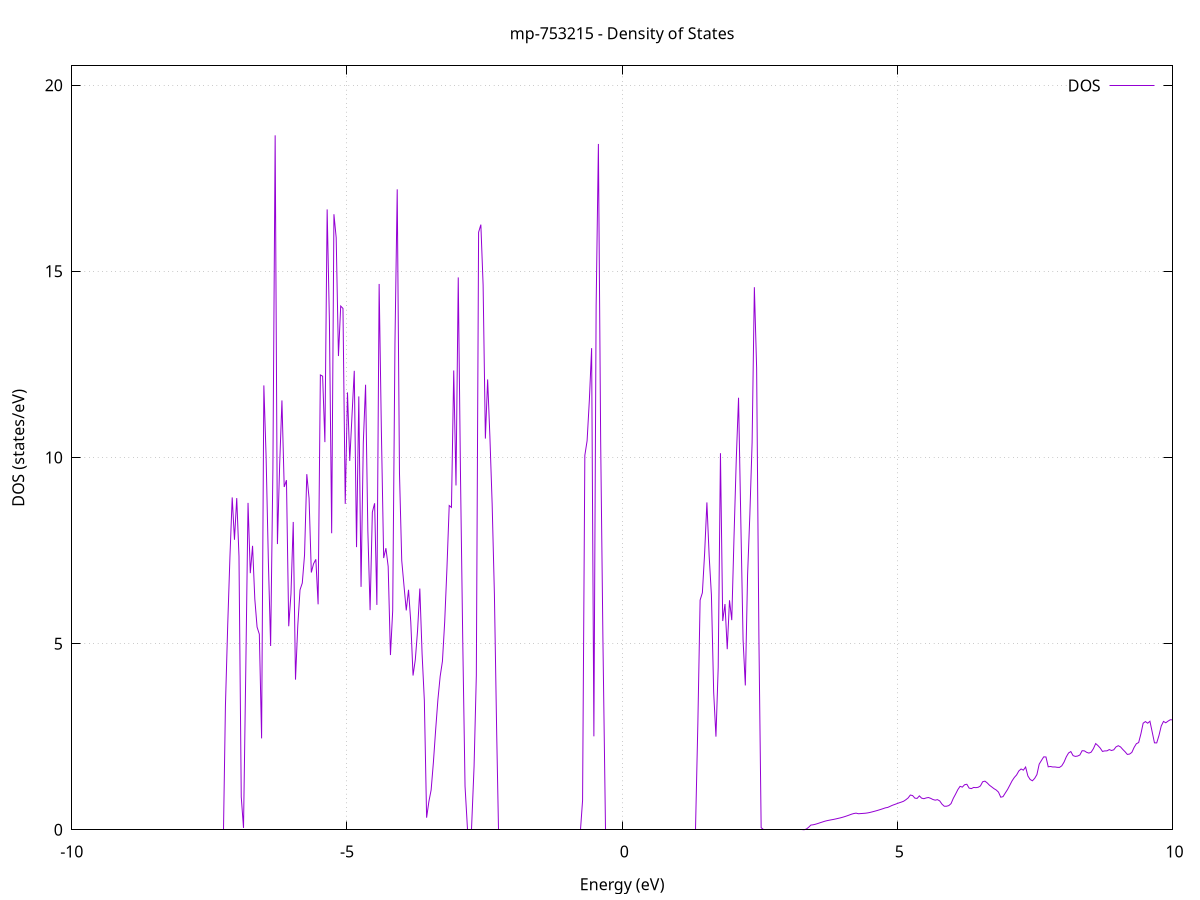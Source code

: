 set title 'mp-753215 - Density of States'
set xlabel 'Energy (eV)'
set ylabel 'DOS (states/eV)'
set grid
set xrange [-10:10]
set yrange [0:20.519]
set xzeroaxis lt -1
set terminal png size 800,600
set output 'mp-753215_dos_gnuplot.png'
plot '-' using 1:2 with lines title 'DOS'
-53.168200 0.000000
-53.127100 0.000000
-53.086000 0.000000
-53.044900 0.000000
-53.003900 0.000000
-52.962800 0.000000
-52.921700 0.000000
-52.880700 0.000000
-52.839600 0.000000
-52.798500 0.000000
-52.757400 0.000000
-52.716400 0.000000
-52.675300 0.000000
-52.634200 0.000000
-52.593100 0.000000
-52.552100 0.000000
-52.511000 0.000000
-52.469900 0.000000
-52.428900 0.000000
-52.387800 0.000000
-52.346700 0.000000
-52.305600 0.000000
-52.264600 0.000000
-52.223500 0.000000
-52.182400 0.000000
-52.141400 0.000000
-52.100300 0.000000
-52.059200 0.000000
-52.018100 0.000000
-51.977100 0.000000
-51.936000 0.000000
-51.894900 0.000000
-51.853800 0.000000
-51.812800 0.000000
-51.771700 0.000000
-51.730600 0.000000
-51.689600 0.000000
-51.648500 0.000000
-51.607400 0.000000
-51.566300 0.000000
-51.525300 0.000000
-51.484200 0.000000
-51.443100 0.000000
-51.402100 0.000000
-51.361000 0.000000
-51.319900 0.000000
-51.278800 0.000000
-51.237800 0.000000
-51.196700 0.000000
-51.155600 0.000000
-51.114500 0.000000
-51.073500 0.000000
-51.032400 0.000000
-50.991300 0.000000
-50.950300 0.000000
-50.909200 0.000000
-50.868100 0.000000
-50.827000 0.000000
-50.786000 0.000000
-50.744900 0.000000
-50.703800 0.000000
-50.662800 0.000000
-50.621700 0.000000
-50.580600 0.000000
-50.539500 0.000000
-50.498500 0.000000
-50.457400 0.000000
-50.416300 0.000000
-50.375200 0.000000
-50.334200 0.000000
-50.293100 0.000000
-50.252000 0.000000
-50.211000 0.000000
-50.169900 0.000000
-50.128800 0.000000
-50.087700 0.000000
-50.046700 0.000000
-50.005600 0.000000
-49.964500 0.000000
-49.923500 0.000000
-49.882400 0.000000
-49.841300 0.000000
-49.800200 0.000000
-49.759200 0.000000
-49.718100 0.000000
-49.677000 0.000000
-49.635900 0.000000
-49.594900 0.000000
-49.553800 0.000000
-49.512700 0.000000
-49.471700 0.000000
-49.430600 0.000000
-49.389500 0.000000
-49.348400 0.000000
-49.307400 0.000000
-49.266300 0.000000
-49.225200 0.000000
-49.184200 0.000000
-49.143100 0.000000
-49.102000 0.000000
-49.060900 0.000000
-49.019900 0.000000
-48.978800 0.000000
-48.937700 0.000000
-48.896600 0.000000
-48.855600 0.000000
-48.814500 0.000000
-48.773400 0.000000
-48.732400 0.000000
-48.691300 0.000000
-48.650200 0.000000
-48.609100 0.000000
-48.568100 0.000000
-48.527000 0.000000
-48.485900 0.000000
-48.444900 0.000000
-48.403800 0.000000
-48.362700 0.000000
-48.321600 0.000000
-48.280600 0.000000
-48.239500 0.000000
-48.198400 0.000000
-48.157400 0.000000
-48.116300 0.000000
-48.075200 0.000000
-48.034100 0.000000
-47.993100 0.000000
-47.952000 0.000000
-47.910900 0.000000
-47.869800 0.000000
-47.828800 0.000000
-47.787700 0.000000
-47.746600 0.000000
-47.705600 0.000000
-47.664500 0.000000
-47.623400 0.000000
-47.582300 0.000000
-47.541300 0.000000
-47.500200 0.000000
-47.459100 0.000000
-47.418100 0.000000
-47.377000 0.000000
-47.335900 0.000000
-47.294800 0.000000
-47.253800 0.000000
-47.212700 0.000000
-47.171600 0.000000
-47.130500 0.000000
-47.089500 0.000000
-47.048400 0.000000
-47.007300 0.000000
-46.966300 0.000000
-46.925200 0.000000
-46.884100 0.000000
-46.843000 0.000000
-46.802000 0.000000
-46.760900 0.000000
-46.719800 0.000000
-46.678800 0.000000
-46.637700 0.000000
-46.596600 0.000000
-46.555500 0.000000
-46.514500 0.000000
-46.473400 0.000000
-46.432300 0.000000
-46.391200 0.000000
-46.350200 0.000000
-46.309100 0.000000
-46.268000 0.000000
-46.227000 0.000000
-46.185900 0.000000
-46.144800 0.000000
-46.103700 0.000000
-46.062700 0.000000
-46.021600 0.000000
-45.980500 0.000000
-45.939500 0.000000
-45.898400 0.000000
-45.857300 0.000000
-45.816200 0.000000
-45.775200 0.000000
-45.734100 0.000000
-45.693000 0.000000
-45.651900 0.000000
-45.610900 0.000000
-45.569800 0.000000
-45.528700 0.000000
-45.487700 0.000000
-45.446600 0.000000
-45.405500 0.000000
-45.364400 0.000000
-45.323400 0.000000
-45.282300 0.000000
-45.241200 0.000000
-45.200200 0.000000
-45.159100 0.000000
-45.118000 0.000000
-45.076900 0.000000
-45.035900 0.000000
-44.994800 0.000000
-44.953700 0.000000
-44.912600 0.000000
-44.871600 0.000000
-44.830500 0.000000
-44.789400 0.000000
-44.748400 0.000000
-44.707300 0.000000
-44.666200 0.000000
-44.625100 0.000000
-44.584100 0.000000
-44.543000 0.000000
-44.501900 0.000000
-44.460900 0.000000
-44.419800 0.000000
-44.378700 0.000000
-44.337600 0.000000
-44.296600 0.000000
-44.255500 0.000000
-44.214400 0.000000
-44.173300 0.000000
-44.132300 0.000000
-44.091200 0.000000
-44.050100 0.000000
-44.009100 0.000000
-43.968000 0.000000
-43.926900 0.000000
-43.885800 0.000000
-43.844800 0.000000
-43.803700 0.000000
-43.762600 0.000000
-43.721600 0.000000
-43.680500 0.000000
-43.639400 0.000000
-43.598300 0.000000
-43.557300 0.000000
-43.516200 0.000000
-43.475100 0.000000
-43.434100 0.000000
-43.393000 0.000000
-43.351900 0.000000
-43.310800 0.000000
-43.269800 0.000000
-43.228700 0.000000
-43.187600 0.000000
-43.146500 0.000000
-43.105500 0.000000
-43.064400 0.000000
-43.023300 0.000000
-42.982300 0.000000
-42.941200 0.000000
-42.900100 0.000000
-42.859000 0.000000
-42.818000 0.000000
-42.776900 0.000000
-42.735800 0.000000
-42.694800 0.000000
-42.653700 0.000000
-42.612600 0.000000
-42.571500 0.000000
-42.530500 0.000000
-42.489400 0.000000
-42.448300 0.000000
-42.407200 0.000000
-42.366200 0.000000
-42.325100 0.000000
-42.284000 0.000000
-42.243000 0.000000
-42.201900 0.000000
-42.160800 0.000000
-42.119700 0.000000
-42.078700 0.000000
-42.037600 0.000000
-41.996500 0.000000
-41.955500 0.000000
-41.914400 0.000000
-41.873300 0.000000
-41.832200 0.000000
-41.791200 0.000000
-41.750100 0.000000
-41.709000 0.000000
-41.667900 0.000000
-41.626900 0.000000
-41.585800 0.000000
-41.544700 0.000000
-41.503700 0.000000
-41.462600 0.000000
-41.421500 0.000000
-41.380400 0.000000
-41.339400 0.000000
-41.298300 0.000000
-41.257200 0.000000
-41.216200 0.000000
-41.175100 0.000000
-41.134000 0.000000
-41.092900 0.000000
-41.051900 0.000000
-41.010800 0.000000
-40.969700 0.000000
-40.928600 0.000000
-40.887600 0.000000
-40.846500 0.000000
-40.805400 0.000000
-40.764400 0.000000
-40.723300 0.000000
-40.682200 0.000000
-40.641100 0.000000
-40.600100 0.000000
-40.559000 0.000000
-40.517900 0.000000
-40.476900 0.000000
-40.435800 0.000000
-40.394700 0.000000
-40.353600 0.000000
-40.312600 0.000000
-40.271500 0.000000
-40.230400 0.000000
-40.189300 0.000000
-40.148300 0.000000
-40.107200 0.000000
-40.066100 0.000000
-40.025100 0.000000
-39.984000 0.000000
-39.942900 0.000000
-39.901800 0.000000
-39.860800 0.000000
-39.819700 0.000000
-39.778600 0.000000
-39.737600 0.000000
-39.696500 0.000000
-39.655400 0.000000
-39.614300 0.000000
-39.573300 0.000000
-39.532200 0.000000
-39.491100 0.000000
-39.450000 0.000000
-39.409000 0.000000
-39.367900 0.000000
-39.326800 0.000000
-39.285800 0.000000
-39.244700 0.000000
-39.203600 0.000000
-39.162500 0.000000
-39.121500 0.000000
-39.080400 0.000000
-39.039300 0.000000
-38.998300 0.000000
-38.957200 0.000000
-38.916100 0.000000
-38.875000 0.000000
-38.834000 0.000000
-38.792900 0.000000
-38.751800 0.000000
-38.710800 0.000000
-38.669700 0.000000
-38.628600 0.000000
-38.587500 0.000000
-38.546500 0.000000
-38.505400 0.000000
-38.464300 0.000000
-38.423200 0.000000
-38.382200 0.000000
-38.341100 0.000000
-38.300000 0.000000
-38.259000 0.000000
-38.217900 0.000000
-38.176800 0.000000
-38.135700 0.000000
-38.094700 0.000000
-38.053600 0.000000
-38.012500 0.000000
-37.971500 0.000000
-37.930400 0.000000
-37.889300 0.000000
-37.848200 0.000000
-37.807200 0.000000
-37.766100 0.000000
-37.725000 0.000000
-37.683900 0.000000
-37.642900 0.000000
-37.601800 0.000000
-37.560700 0.000000
-37.519700 0.000000
-37.478600 0.000000
-37.437500 0.000000
-37.396400 0.000000
-37.355400 0.000000
-37.314300 0.000000
-37.273200 0.000000
-37.232200 0.000000
-37.191100 0.000000
-37.150000 0.000000
-37.108900 0.000000
-37.067900 0.000000
-37.026800 0.000000
-36.985700 0.000000
-36.944600 0.000000
-36.903600 0.000000
-36.862500 0.000000
-36.821400 0.000000
-36.780400 0.000000
-36.739300 0.000000
-36.698200 0.000000
-36.657100 0.000000
-36.616100 0.000000
-36.575000 0.000000
-36.533900 0.000000
-36.492900 0.000000
-36.451800 0.000000
-36.410700 0.000000
-36.369600 0.000000
-36.328600 0.000000
-36.287500 0.000000
-36.246400 0.000000
-36.205300 0.000000
-36.164300 0.000000
-36.123200 0.000000
-36.082100 0.000000
-36.041100 0.000000
-36.000000 0.000000
-35.958900 0.000000
-35.917800 0.000000
-35.876800 0.000000
-35.835700 0.000000
-35.794600 0.000000
-35.753600 0.000000
-35.712500 0.000000
-35.671400 0.000000
-35.630300 0.000000
-35.589300 0.000000
-35.548200 0.000000
-35.507100 0.000000
-35.466000 0.000000
-35.425000 0.000000
-35.383900 0.000000
-35.342800 0.000000
-35.301800 0.000000
-35.260700 0.000000
-35.219600 0.000000
-35.178500 0.000000
-35.137500 0.000000
-35.096400 0.000000
-35.055300 0.000000
-35.014300 0.000000
-34.973200 0.000000
-34.932100 0.000000
-34.891000 0.000000
-34.850000 0.000000
-34.808900 0.000000
-34.767800 0.000000
-34.726800 0.000000
-34.685700 0.000000
-34.644600 0.000000
-34.603500 0.000000
-34.562500 0.000000
-34.521400 0.000000
-34.480300 0.000000
-34.439200 0.000000
-34.398200 0.000000
-34.357100 0.000000
-34.316000 0.000000
-34.275000 0.000000
-34.233900 0.000000
-34.192800 0.000000
-34.151700 0.000000
-34.110700 0.000000
-34.069600 0.000000
-34.028500 0.000000
-33.987500 0.000000
-33.946400 0.000000
-33.905300 0.000000
-33.864200 0.000000
-33.823200 0.000000
-33.782100 0.000000
-33.741000 0.000000
-33.699900 0.000000
-33.658900 0.000000
-33.617800 0.000000
-33.576700 0.000000
-33.535700 0.000000
-33.494600 0.000000
-33.453500 0.000000
-33.412400 0.000000
-33.371400 0.000000
-33.330300 0.000000
-33.289200 0.000000
-33.248200 0.000000
-33.207100 0.000000
-33.166000 0.000000
-33.124900 0.000000
-33.083900 0.000000
-33.042800 0.000000
-33.001700 0.000000
-32.960600 0.000000
-32.919600 0.000000
-32.878500 0.000000
-32.837400 0.000000
-32.796400 0.000000
-32.755300 0.000000
-32.714200 0.000000
-32.673100 0.000000
-32.632100 0.000000
-32.591000 0.000000
-32.549900 0.000000
-32.508900 0.000000
-32.467800 0.000000
-32.426700 0.000000
-32.385600 0.000000
-32.344600 0.000000
-32.303500 0.000000
-32.262400 0.000000
-32.221300 0.000000
-32.180300 0.000000
-32.139200 0.000000
-32.098100 0.000000
-32.057100 0.000000
-32.016000 0.000000
-31.974900 0.000000
-31.933800 0.000000
-31.892800 0.000000
-31.851700 0.000000
-31.810600 0.000000
-31.769600 0.000000
-31.728500 0.000000
-31.687400 0.000000
-31.646300 0.000000
-31.605300 0.000000
-31.564200 0.000000
-31.523100 0.000000
-31.482000 0.000000
-31.441000 0.000000
-31.399900 0.000000
-31.358800 0.000000
-31.317800 0.000000
-31.276700 0.000000
-31.235600 0.000000
-31.194500 0.000000
-31.153500 0.000000
-31.112400 0.000000
-31.071300 0.000000
-31.030300 0.000000
-30.989200 0.000000
-30.948100 0.000000
-30.907000 0.000000
-30.866000 0.000000
-30.824900 0.000000
-30.783800 0.000000
-30.742700 0.000000
-30.701700 0.000000
-30.660600 0.000000
-30.619500 0.000000
-30.578500 0.000000
-30.537400 0.000000
-30.496300 0.000000
-30.455200 0.000000
-30.414200 0.000000
-30.373100 0.000000
-30.332000 0.000000
-30.291000 0.000000
-30.249900 0.000000
-30.208800 0.000000
-30.167700 0.000000
-30.126700 0.000000
-30.085600 0.000000
-30.044500 0.000000
-30.003500 0.000000
-29.962400 0.000000
-29.921300 0.000000
-29.880200 0.000000
-29.839200 0.000000
-29.798100 0.000000
-29.757000 0.000000
-29.715900 0.000000
-29.674900 0.000000
-29.633800 0.000000
-29.592700 0.000000
-29.551700 0.000000
-29.510600 0.000000
-29.469500 0.000000
-29.428400 0.000000
-29.387400 0.000000
-29.346300 0.000000
-29.305200 0.000000
-29.264200 0.000000
-29.223100 0.000000
-29.182000 0.000000
-29.140900 0.000000
-29.099900 0.000000
-29.058800 0.000000
-29.017700 0.000000
-28.976600 0.000000
-28.935600 0.000000
-28.894500 0.000000
-28.853400 0.000000
-28.812400 0.000000
-28.771300 0.000000
-28.730200 0.000000
-28.689100 0.000000
-28.648100 0.000000
-28.607000 0.000000
-28.565900 0.000000
-28.524900 0.000000
-28.483800 0.000000
-28.442700 0.000000
-28.401600 0.000000
-28.360600 0.000000
-28.319500 0.000000
-28.278400 0.000000
-28.237300 0.000000
-28.196300 0.000000
-28.155200 0.000000
-28.114100 0.000000
-28.073100 0.000000
-28.032000 0.000000
-27.990900 0.000000
-27.949800 0.000000
-27.908800 0.000000
-27.867700 0.000000
-27.826600 0.000000
-27.785600 0.000000
-27.744500 0.000000
-27.703400 0.000000
-27.662300 0.000000
-27.621300 0.000000
-27.580200 0.000000
-27.539100 0.000000
-27.498000 0.000000
-27.457000 0.000000
-27.415900 0.000000
-27.374800 0.000000
-27.333800 0.000000
-27.292700 0.000000
-27.251600 0.000000
-27.210500 0.000000
-27.169500 0.000000
-27.128400 0.000000
-27.087300 0.000000
-27.046300 0.000000
-27.005200 0.000000
-26.964100 0.000000
-26.923000 0.000000
-26.882000 0.000000
-26.840900 0.000000
-26.799800 0.000000
-26.758700 0.000000
-26.717700 0.000000
-26.676600 0.000000
-26.635500 0.000000
-26.594500 0.000000
-26.553400 0.000000
-26.512300 0.000000
-26.471200 0.000000
-26.430200 0.000000
-26.389100 0.000000
-26.348000 0.000000
-26.307000 0.000000
-26.265900 0.000000
-26.224800 0.000000
-26.183700 0.000000
-26.142700 0.000000
-26.101600 0.000000
-26.060500 0.000000
-26.019400 0.000000
-25.978400 0.000000
-25.937300 0.000000
-25.896200 0.000000
-25.855200 0.000000
-25.814100 0.000000
-25.773000 0.000000
-25.731900 0.000000
-25.690900 0.000000
-25.649800 0.000000
-25.608700 0.000000
-25.567700 0.000000
-25.526600 0.000000
-25.485500 0.000000
-25.444400 0.000000
-25.403400 0.000000
-25.362300 0.000000
-25.321200 0.000000
-25.280200 0.000000
-25.239100 0.000000
-25.198000 0.000000
-25.156900 0.000000
-25.115900 0.000000
-25.074800 0.000000
-25.033700 0.000000
-24.992600 0.000000
-24.951600 0.000000
-24.910500 0.000000
-24.869400 0.000000
-24.828400 0.000000
-24.787300 0.000000
-24.746200 0.000000
-24.705100 0.000000
-24.664100 0.000000
-24.623000 0.000000
-24.581900 0.000000
-24.540900 0.000000
-24.499800 0.000000
-24.458700 0.000000
-24.417600 0.000000
-24.376600 0.000000
-24.335500 0.000000
-24.294400 0.000000
-24.253300 0.000000
-24.212300 0.000000
-24.171200 0.000000
-24.130100 0.000000
-24.089100 0.000000
-24.048000 0.000000
-24.006900 0.000000
-23.965800 0.000000
-23.924800 0.000000
-23.883700 0.000000
-23.842600 1.687700
-23.801600 4.164800
-23.760500 8.271800
-23.719400 9.286900
-23.678300 6.625500
-23.637300 10.495000
-23.596200 9.458700
-23.555100 10.241500
-23.514000 16.486400
-23.473000 17.931500
-23.431900 25.143100
-23.390800 6.730000
-23.349800 16.107700
-23.308700 9.812500
-23.267600 16.549500
-23.226500 0.000000
-23.185500 0.000000
-23.144400 0.000000
-23.103300 0.000000
-23.062300 80.170500
-23.021200 0.000000
-22.980100 0.000000
-22.939000 0.000000
-22.898000 0.000000
-22.856900 0.000000
-22.815800 0.000000
-22.774700 0.000000
-22.733700 0.000000
-22.692600 0.000000
-22.651500 0.000000
-22.610500 0.000000
-22.569400 0.000000
-22.528300 0.000000
-22.487200 0.000000
-22.446200 0.000000
-22.405100 0.000000
-22.364000 0.000000
-22.323000 0.000000
-22.281900 0.000000
-22.240800 0.000000
-22.199700 0.000000
-22.158700 0.000000
-22.117600 0.000000
-22.076500 0.000000
-22.035400 0.000000
-21.994400 0.000000
-21.953300 0.000000
-21.912200 0.000000
-21.871200 0.000000
-21.830100 0.000000
-21.789000 0.000000
-21.747900 0.000000
-21.706900 0.000000
-21.665800 0.000000
-21.624700 0.000000
-21.583700 0.000000
-21.542600 0.000000
-21.501500 0.000000
-21.460400 0.000000
-21.419400 0.000000
-21.378300 0.000000
-21.337200 0.000000
-21.296100 0.000000
-21.255100 0.000000
-21.214000 0.000000
-21.172900 0.000000
-21.131900 0.000000
-21.090800 0.000000
-21.049700 0.000000
-21.008600 0.000000
-20.967600 0.000000
-20.926500 0.000000
-20.885400 0.000000
-20.844400 0.000000
-20.803300 0.000000
-20.762200 0.000000
-20.721100 0.000000
-20.680100 0.000000
-20.639000 0.000000
-20.597900 0.000000
-20.556900 0.000000
-20.515800 0.000000
-20.474700 0.000000
-20.433600 0.000000
-20.392600 0.000000
-20.351500 0.000000
-20.310400 0.000000
-20.269300 0.000000
-20.228300 0.000000
-20.187200 0.000000
-20.146100 0.000000
-20.105100 0.000000
-20.064000 0.000000
-20.022900 0.000000
-19.981800 0.000000
-19.940800 0.000000
-19.899700 0.000000
-19.858600 0.000000
-19.817600 0.000000
-19.776500 0.000000
-19.735400 0.000000
-19.694300 0.000000
-19.653300 0.000000
-19.612200 0.000000
-19.571100 0.000000
-19.530000 0.000000
-19.489000 0.000000
-19.447900 0.000000
-19.406800 0.000000
-19.365800 0.000000
-19.324700 0.000000
-19.283600 0.000000
-19.242500 0.000000
-19.201500 0.000000
-19.160400 0.000000
-19.119300 0.000000
-19.078300 0.000000
-19.037200 0.000000
-18.996100 0.000000
-18.955000 0.000000
-18.914000 0.000000
-18.872900 0.000000
-18.831800 0.000000
-18.790700 0.000000
-18.749700 0.000000
-18.708600 0.000000
-18.667500 0.000000
-18.626500 0.000000
-18.585400 0.000000
-18.544300 0.000000
-18.503200 0.000000
-18.462200 0.000000
-18.421100 0.000000
-18.380000 0.000000
-18.339000 0.000000
-18.297900 0.000000
-18.256800 0.000000
-18.215700 0.000000
-18.174700 0.000000
-18.133600 0.000000
-18.092500 0.000000
-18.051400 0.000000
-18.010400 0.000000
-17.969300 0.000000
-17.928200 0.000000
-17.887200 0.000000
-17.846100 0.000000
-17.805000 0.000000
-17.763900 0.000000
-17.722900 0.000000
-17.681800 0.000000
-17.640700 0.000000
-17.599700 0.000000
-17.558600 0.000000
-17.517500 0.000000
-17.476400 0.000000
-17.435400 0.000000
-17.394300 0.000000
-17.353200 0.000000
-17.312100 0.000000
-17.271100 0.000000
-17.230000 0.000000
-17.188900 0.000000
-17.147900 0.000000
-17.106800 0.000000
-17.065700 0.000000
-17.024600 0.000000
-16.983600 0.000000
-16.942500 0.000000
-16.901400 0.000000
-16.860400 0.000000
-16.819300 0.000000
-16.778200 0.000000
-16.737100 0.000000
-16.696100 0.000000
-16.655000 0.000000
-16.613900 0.000000
-16.572900 0.000000
-16.531800 0.000000
-16.490700 0.000000
-16.449600 0.000000
-16.408600 0.000000
-16.367500 0.000000
-16.326400 0.000000
-16.285300 0.000000
-16.244300 0.000000
-16.203200 0.000000
-16.162100 0.000000
-16.121100 0.000000
-16.080000 0.000000
-16.038900 0.000000
-15.997800 0.000000
-15.956800 0.000000
-15.915700 0.000000
-15.874600 0.000000
-15.833600 0.000000
-15.792500 0.000000
-15.751400 0.000000
-15.710300 0.000000
-15.669300 0.000000
-15.628200 0.000000
-15.587100 0.000000
-15.546000 0.000000
-15.505000 0.000000
-15.463900 0.000000
-15.422800 0.000000
-15.381800 0.000000
-15.340700 0.000000
-15.299600 0.000000
-15.258500 0.000000
-15.217500 0.000000
-15.176400 0.000000
-15.135300 0.000000
-15.094300 0.000000
-15.053200 0.000000
-15.012100 0.000000
-14.971000 0.000000
-14.930000 0.000000
-14.888900 0.000000
-14.847800 0.000000
-14.806700 0.000000
-14.765700 0.000000
-14.724600 0.000000
-14.683500 0.000000
-14.642500 0.000000
-14.601400 0.000000
-14.560300 0.000000
-14.519200 0.000000
-14.478200 0.000000
-14.437100 0.000000
-14.396000 0.000000
-14.355000 0.000000
-14.313900 0.000000
-14.272800 0.000000
-14.231700 0.000000
-14.190700 0.000000
-14.149600 0.000000
-14.108500 0.000000
-14.067400 0.000000
-14.026400 0.000000
-13.985300 0.000000
-13.944200 0.000000
-13.903200 0.000000
-13.862100 0.000000
-13.821000 0.000000
-13.779900 0.000000
-13.738900 0.000000
-13.697800 0.000000
-13.656700 0.000000
-13.615700 0.000000
-13.574600 0.000000
-13.533500 0.000000
-13.492400 0.000000
-13.451400 0.000000
-13.410300 0.000000
-13.369200 0.000000
-13.328100 0.000000
-13.287100 0.000000
-13.246000 0.000000
-13.204900 0.000000
-13.163900 0.000000
-13.122800 0.000000
-13.081700 0.000000
-13.040600 0.000000
-12.999600 0.000000
-12.958500 0.000000
-12.917400 0.000000
-12.876400 0.000000
-12.835300 0.000000
-12.794200 0.000000
-12.753100 0.000000
-12.712100 0.000000
-12.671000 0.000000
-12.629900 0.000000
-12.588800 0.000000
-12.547800 0.000000
-12.506700 0.000000
-12.465600 0.000000
-12.424600 0.000000
-12.383500 0.000000
-12.342400 0.000000
-12.301300 0.000000
-12.260300 0.000000
-12.219200 0.000000
-12.178100 0.000000
-12.137100 0.000000
-12.096000 0.000000
-12.054900 0.000000
-12.013800 0.000000
-11.972800 0.000000
-11.931700 0.000000
-11.890600 0.000000
-11.849600 0.000000
-11.808500 0.000000
-11.767400 0.000000
-11.726300 0.000000
-11.685300 0.000000
-11.644200 0.000000
-11.603100 0.000000
-11.562000 0.000000
-11.521000 0.000000
-11.479900 0.000000
-11.438800 0.000000
-11.397800 0.000000
-11.356700 0.000000
-11.315600 0.000000
-11.274500 0.000000
-11.233500 0.000000
-11.192400 0.000000
-11.151300 0.000000
-11.110300 0.000000
-11.069200 0.000000
-11.028100 0.000000
-10.987000 0.000000
-10.946000 0.000000
-10.904900 0.000000
-10.863800 0.000000
-10.822700 0.000000
-10.781700 0.000000
-10.740600 0.000000
-10.699500 0.000000
-10.658500 0.000000
-10.617400 0.000000
-10.576300 0.000000
-10.535200 0.000000
-10.494200 0.000000
-10.453100 0.000000
-10.412000 0.000000
-10.371000 0.000000
-10.329900 0.000000
-10.288800 0.000000
-10.247700 0.000000
-10.206700 0.000000
-10.165600 0.000000
-10.124500 0.000000
-10.083400 0.000000
-10.042400 0.000000
-10.001300 0.000000
-9.960200 0.000000
-9.919200 0.000000
-9.878100 0.000000
-9.837000 0.000000
-9.795900 0.000000
-9.754900 0.000000
-9.713800 0.000000
-9.672700 0.000000
-9.631700 0.000000
-9.590600 0.000000
-9.549500 0.000000
-9.508400 0.000000
-9.467400 0.000000
-9.426300 0.000000
-9.385200 0.000000
-9.344100 0.000000
-9.303100 0.000000
-9.262000 0.000000
-9.220900 0.000000
-9.179900 0.000000
-9.138800 0.000000
-9.097700 0.000000
-9.056600 0.000000
-9.015600 0.000000
-8.974500 0.000000
-8.933400 0.000000
-8.892400 0.000000
-8.851300 0.000000
-8.810200 0.000000
-8.769100 0.000000
-8.728100 0.000000
-8.687000 0.000000
-8.645900 0.000000
-8.604800 0.000000
-8.563800 0.000000
-8.522700 0.000000
-8.481600 0.000000
-8.440600 0.000000
-8.399500 0.000000
-8.358400 0.000000
-8.317300 0.000000
-8.276300 0.000000
-8.235200 0.000000
-8.194100 0.000000
-8.153100 0.000000
-8.112000 0.000000
-8.070900 0.000000
-8.029800 0.000000
-7.988800 0.000000
-7.947700 0.000000
-7.906600 0.000000
-7.865500 0.000000
-7.824500 0.000000
-7.783400 0.000000
-7.742300 0.000000
-7.701300 0.000000
-7.660200 0.000000
-7.619100 0.000000
-7.578000 0.000000
-7.537000 0.000000
-7.495900 0.000000
-7.454800 0.000000
-7.413800 0.000000
-7.372700 0.000000
-7.331600 0.000000
-7.290500 0.000000
-7.249500 0.000000
-7.208400 3.326900
-7.167300 5.479500
-7.126300 7.337800
-7.085200 8.926800
-7.044100 7.789700
-7.003000 8.910000
-6.962000 7.341900
-6.920900 0.882000
-6.879800 0.049300
-6.838700 4.285500
-6.797700 8.780400
-6.756600 6.892900
-6.715500 7.626400
-6.674500 6.197100
-6.633400 5.445800
-6.592300 5.252600
-6.551200 2.454100
-6.510200 11.936500
-6.469100 10.005100
-6.428000 7.198200
-6.387000 4.936100
-6.345900 9.682400
-6.304800 18.653300
-6.263700 7.674500
-6.222700 9.814400
-6.181600 11.532800
-6.140500 9.208500
-6.099400 9.390900
-6.058400 5.467000
-6.017300 6.344800
-5.976200 8.268600
-5.935200 4.031700
-5.894100 5.471200
-5.853000 6.444200
-5.811900 6.627300
-5.770900 7.381900
-5.729800 9.552100
-5.688700 8.903100
-5.647700 6.911000
-5.606600 7.147500
-5.565500 7.264000
-5.524400 6.056400
-5.483400 12.216600
-5.442300 12.183800
-5.401200 10.412800
-5.360100 16.663000
-5.319100 13.666900
-5.278000 7.964200
-5.236900 16.533600
-5.195900 15.905200
-5.154800 12.724200
-5.113700 14.067700
-5.072600 14.003300
-5.031600 8.753500
-4.990500 11.748100
-4.949400 9.908500
-4.908400 11.130200
-4.867300 12.327600
-4.826200 7.591700
-4.785100 11.641400
-4.744100 6.525100
-4.703000 10.400600
-4.661900 11.954500
-4.620800 8.038500
-4.579800 5.900600
-4.538700 8.532100
-4.497600 8.770200
-4.456600 6.039000
-4.415500 14.662300
-4.374400 10.682300
-4.333300 7.298400
-4.292300 7.563900
-4.251200 7.070600
-4.210100 4.692600
-4.169100 5.884300
-4.128000 13.066000
-4.086900 17.202900
-4.045800 9.575400
-4.004800 7.230500
-3.963700 6.553000
-3.922600 5.892900
-3.881500 6.446200
-3.840500 5.579000
-3.799400 4.143100
-3.758300 4.569200
-3.717300 5.347300
-3.676200 6.479900
-3.635100 4.728000
-3.594000 3.471600
-3.553000 0.324500
-3.511900 0.756400
-3.470800 1.068000
-3.429800 1.808600
-3.388700 2.681800
-3.347600 3.496700
-3.306500 4.122400
-3.265500 4.525000
-3.224400 5.581800
-3.183300 7.030500
-3.142200 8.708900
-3.101200 8.659500
-3.060100 12.337300
-3.019000 9.248300
-2.978000 14.837500
-2.936900 9.473700
-2.895800 5.030200
-2.854700 1.169500
-2.813700 0.000000
-2.772600 0.000000
-2.731500 0.000000
-2.690500 1.703900
-2.649400 4.142500
-2.608300 16.050000
-2.567200 16.254800
-2.526200 14.631600
-2.485100 10.507800
-2.444000 12.097800
-2.403000 10.558900
-2.361900 8.744300
-2.320800 6.307500
-2.279700 2.605700
-2.238700 0.000000
-2.197600 0.000000
-2.156500 0.000000
-2.115400 0.000000
-2.074400 0.000000
-2.033300 0.000000
-1.992200 0.000000
-1.951200 0.000000
-1.910100 0.000000
-1.869000 0.000000
-1.827900 0.000000
-1.786900 0.000000
-1.745800 0.000000
-1.704700 0.000000
-1.663700 0.000000
-1.622600 0.000000
-1.581500 0.000000
-1.540400 0.000000
-1.499400 0.000000
-1.458300 0.000000
-1.417200 0.000000
-1.376100 0.000000
-1.335100 0.000000
-1.294000 0.000000
-1.252900 0.000000
-1.211900 0.000000
-1.170800 0.000000
-1.129700 0.000000
-1.088600 0.000000
-1.047600 0.000000
-1.006500 0.000000
-0.965400 0.000000
-0.924400 0.000000
-0.883300 0.000000
-0.842200 0.000000
-0.801100 0.000000
-0.760100 0.000000
-0.719000 0.786100
-0.677900 10.057400
-0.636800 10.448600
-0.595800 11.538900
-0.554700 12.937700
-0.513600 2.510800
-0.472600 14.074900
-0.431500 18.422600
-0.390400 10.456100
-0.349300 5.100500
-0.308300 0.000000
-0.267200 0.000000
-0.226100 0.000000
-0.185100 0.000000
-0.144000 0.000000
-0.102900 0.000000
-0.061800 0.000000
-0.020800 0.000000
0.020300 0.000000
0.061400 0.000000
0.102500 0.000000
0.143500 0.000000
0.184600 0.000000
0.225700 0.000000
0.266700 0.000000
0.307800 0.000000
0.348900 0.000000
0.390000 0.000000
0.431000 0.000000
0.472100 0.000000
0.513200 0.000000
0.554200 0.000000
0.595300 0.000000
0.636400 0.000000
0.677500 0.000000
0.718500 0.000000
0.759600 0.000000
0.800700 0.000000
0.841800 0.000000
0.882800 0.000000
0.923900 0.000000
0.965000 0.000000
1.006000 0.000000
1.047100 0.000000
1.088200 0.000000
1.129300 0.000000
1.170300 0.000000
1.211400 0.000000
1.252500 0.000000
1.293500 0.000000
1.334600 0.000000
1.375700 2.857000
1.416800 6.169400
1.457800 6.365900
1.498900 7.434800
1.540000 8.792400
1.581100 7.355400
1.622100 6.307500
1.663200 3.690300
1.704300 2.501300
1.745300 4.361500
1.786400 10.115500
1.827500 5.607600
1.868600 6.063100
1.909600 4.850700
1.950700 6.164900
1.991800 5.631100
2.032800 7.871500
2.073900 9.960200
2.115000 11.604300
2.156100 8.310500
2.197100 5.107800
2.238200 3.876100
2.279300 6.846100
2.320300 8.458500
2.361400 10.398200
2.402500 14.573700
2.443600 12.406500
2.484600 5.206500
2.525700 0.055100
2.566800 0.000000
2.607900 0.000000
2.648900 0.000000
2.690000 0.000000
2.731100 0.000000
2.772100 0.000000
2.813200 0.000000
2.854300 0.000000
2.895400 0.000000
2.936400 0.000000
2.977500 0.000000
3.018600 0.000000
3.059600 0.000000
3.100700 0.000000
3.141800 0.000000
3.182900 0.000000
3.223900 0.000000
3.265000 0.000000
3.306100 0.000400
3.347200 0.019700
3.388200 0.067600
3.429300 0.126800
3.470400 0.134000
3.511400 0.148400
3.552500 0.167000
3.593600 0.187100
3.634700 0.206800
3.675700 0.226800
3.716800 0.242800
3.757900 0.255500
3.798900 0.267200
3.840000 0.278200
3.881100 0.291300
3.922200 0.305300
3.963200 0.319400
4.004300 0.335600
4.045400 0.354100
4.086500 0.374400
4.127500 0.396200
4.168600 0.418700
4.209700 0.436400
4.250700 0.447000
4.291800 0.430800
4.332900 0.435000
4.374000 0.439500
4.415000 0.444000
4.456100 0.451900
4.497200 0.463700
4.538200 0.478800
4.579300 0.494800
4.620400 0.511600
4.661500 0.529500
4.702500 0.548600
4.743600 0.568700
4.784700 0.589400
4.825800 0.600600
4.866800 0.628300
4.907900 0.656200
4.949000 0.678100
4.990000 0.700600
5.031100 0.722800
5.072200 0.743100
5.113300 0.765500
5.154300 0.805700
5.195400 0.853900
5.236500 0.933100
5.277500 0.919200
5.318600 0.849900
5.359700 0.842900
5.400800 0.910100
5.441800 0.849400
5.482900 0.834700
5.524000 0.855200
5.565100 0.866800
5.606100 0.844300
5.647200 0.813100
5.688300 0.795600
5.729300 0.809300
5.770400 0.774900
5.811500 0.688700
5.852600 0.633200
5.893600 0.632300
5.934700 0.649100
5.975800 0.701700
6.016800 0.843200
6.057900 0.955900
6.099000 1.076700
6.140100 1.166900
6.181100 1.146000
6.222200 1.209900
6.263300 1.222400
6.304300 1.119700
6.345400 1.106100
6.386500 1.136700
6.427600 1.131400
6.468600 1.141100
6.509700 1.176600
6.550800 1.289600
6.591900 1.306200
6.632900 1.259900
6.674000 1.196800
6.715100 1.151500
6.756100 1.105100
6.797200 1.068100
6.838300 1.011100
6.879400 0.874600
6.920400 0.890100
6.961500 0.986900
7.002600 1.081500
7.043600 1.196000
7.084700 1.313400
7.125800 1.404600
7.166900 1.472400
7.207900 1.579700
7.249000 1.632900
7.290100 1.601900
7.331200 1.685700
7.372200 1.445600
7.413300 1.350800
7.454400 1.316100
7.495400 1.379900
7.536500 1.483100
7.577600 1.762400
7.618700 1.862800
7.659700 1.958100
7.700800 1.955600
7.741900 1.691500
7.782900 1.700100
7.824000 1.686400
7.865100 1.687100
7.906200 1.677500
7.947200 1.675400
7.988300 1.717800
8.029400 1.817800
8.070500 1.959600
8.111500 2.062900
8.152600 2.100700
8.193700 1.991700
8.234700 1.971100
8.275800 1.980100
8.316900 2.009000
8.358000 2.123900
8.399000 2.119400
8.440100 2.080200
8.481200 2.059600
8.522200 2.084800
8.563300 2.179700
8.604400 2.315900
8.645500 2.261500
8.686500 2.195200
8.727600 2.104100
8.768700 2.119100
8.809800 2.119700
8.850800 2.154200
8.891900 2.129800
8.933000 2.148200
8.974000 2.226900
9.015100 2.258200
9.056200 2.225600
9.097300 2.156800
9.138300 2.095800
9.179400 2.024100
9.220500 2.033800
9.261500 2.078500
9.302600 2.212200
9.343700 2.312300
9.384800 2.342100
9.425800 2.576100
9.466900 2.863300
9.508000 2.906300
9.549100 2.862500
9.590100 2.914500
9.631200 2.626300
9.672300 2.335300
9.713300 2.333100
9.754400 2.534600
9.795500 2.787700
9.836600 2.910600
9.877600 2.873800
9.918700 2.917700
9.959800 2.955600
10.000800 2.953000
10.041900 2.771800
10.083000 2.465200
10.124100 2.379800
10.165100 2.413100
10.206200 2.477900
10.247300 3.155500
10.288400 3.102900
10.329400 2.685900
10.370500 2.480900
10.411600 2.700000
10.452600 3.169500
10.493700 3.010000
10.534800 2.882100
10.575900 2.928400
10.616900 3.327900
10.658000 3.286500
10.699100 3.430300
10.740100 3.195400
10.781200 3.077300
10.822300 3.044400
10.863400 3.448400
10.904400 3.497200
10.945500 3.044100
10.986600 2.773800
11.027600 2.721100
11.068700 2.553800
11.109800 2.852700
11.150900 3.115900
11.191900 3.342000
11.233000 3.394600
11.274100 3.268900
11.315200 3.194800
11.356200 3.001400
11.397300 2.989200
11.438400 2.885700
11.479400 2.853900
11.520500 2.961700
11.561600 2.994900
11.602700 2.666600
11.643700 2.349500
11.684800 2.570200
11.725900 3.132900
11.766900 3.449300
11.808000 3.471000
11.849100 3.575600
11.890200 3.488000
11.931200 3.302900
11.972300 3.102500
12.013400 3.040800
12.054500 3.049000
12.095500 3.295900
12.136600 3.658600
12.177700 3.678800
12.218700 3.538300
12.259800 3.234500
12.300900 3.332500
12.342000 3.521700
12.383000 3.338400
12.424100 3.204600
12.465200 3.307800
12.506200 3.028800
12.547300 3.212800
12.588400 2.946400
12.629500 3.232400
12.670500 3.530200
12.711600 3.480900
12.752700 3.654300
12.793800 3.758400
12.834800 3.651600
12.875900 3.840900
12.917000 4.042200
12.958000 3.890100
12.999100 3.717600
13.040200 4.059000
13.081300 3.734500
13.122300 3.407100
13.163400 2.793700
13.204500 2.731900
13.245500 3.009300
13.286600 2.721500
13.327700 2.637100
13.368800 2.517300
13.409800 2.605900
13.450900 2.881800
13.492000 3.280100
13.533100 3.386700
13.574100 3.409300
13.615200 3.232400
13.656300 3.284000
13.697300 3.454800
13.738400 3.458900
13.779500 3.455800
13.820600 3.539600
13.861600 3.611400
13.902700 2.975600
13.943800 2.785100
13.984800 2.796800
14.025900 2.736500
14.067000 3.079900
14.108100 3.287900
14.149100 3.549900
14.190200 3.893900
14.231300 4.272600
14.272400 4.046800
14.313400 3.617700
14.354500 3.019800
14.395600 2.500900
14.436600 2.470700
14.477700 2.834800
14.518800 3.335900
14.559900 3.877300
14.600900 3.931900
14.642000 2.769100
14.683100 2.721500
14.724100 2.947500
14.765200 2.983200
14.806300 2.855600
14.847400 3.104600
14.888400 2.947800
14.929500 2.848500
14.970600 2.969100
15.011700 3.344700
15.052700 3.225900
15.093800 3.017700
15.134900 2.619400
15.175900 2.274500
15.217000 2.798300
15.258100 3.173800
15.299200 3.130200
15.340200 2.805000
15.381300 2.580900
15.422400 2.499600
15.463400 2.499400
15.504500 2.500700
15.545600 2.423800
15.586700 2.339300
15.627700 2.289600
15.668800 2.256900
15.709900 2.456800
15.750900 2.595100
15.792000 2.479700
15.833100 2.224800
15.874200 2.174200
15.915200 2.281100
15.956300 2.495500
15.997400 2.671600
16.038500 2.422200
16.079500 2.538600
16.120600 2.682700
16.161700 2.932200
16.202700 2.490600
16.243800 2.255300
16.284900 2.181300
16.326000 2.140800
16.367000 2.104600
16.408100 2.182800
16.449200 2.520100
16.490200 2.426800
16.531300 2.366900
16.572400 2.300200
16.613500 2.355400
16.654500 2.705900
16.695600 3.174000
16.736700 2.904000
16.777800 2.749700
16.818800 2.424400
16.859900 2.308000
16.901000 2.289800
16.942000 2.232500
16.983100 2.594900
17.024200 2.517600
17.065300 2.486500
17.106300 2.525300
17.147400 2.522800
17.188500 2.614400
17.229500 2.817000
17.270600 3.093000
17.311700 3.236800
17.352800 2.961600
17.393800 2.772100
17.434900 2.668000
17.476000 2.696400
17.517100 2.713000
17.558100 2.736900
17.599200 2.788200
17.640300 3.172300
17.681300 2.541100
17.722400 2.735900
17.763500 3.111900
17.804600 2.648900
17.845600 2.646700
17.886700 2.820200
17.927800 3.076700
17.968800 3.297200
18.009900 3.529700
18.051000 3.360500
18.092100 3.198600
18.133100 2.917800
18.174200 2.946100
18.215300 3.113500
18.256400 3.349800
18.297400 3.274300
18.338500 3.268300
18.379600 3.351000
18.420600 4.662100
18.461700 4.393000
18.502800 3.795500
18.543900 3.371400
18.584900 3.157000
18.626000 3.765400
18.667100 3.663000
18.708100 4.197000
18.749200 4.267400
18.790300 3.974200
18.831400 3.946000
18.872400 3.569100
18.913500 3.429300
18.954600 3.289900
18.995700 3.313700
19.036700 3.328800
19.077800 3.236500
19.118900 2.915100
19.159900 3.351100
19.201000 3.328200
19.242100 3.300900
19.283200 3.228800
19.324200 3.039900
19.365300 3.067300
19.406400 3.174900
19.447400 3.935500
19.488500 4.142500
19.529600 4.671100
19.570700 4.019700
19.611700 3.440800
19.652800 3.491800
19.693900 3.435300
19.735000 3.586000
19.776000 3.550700
19.817100 3.409200
19.858200 3.363100
19.899200 3.911300
19.940300 3.790200
19.981400 3.700000
20.022500 3.351100
20.063500 2.835500
20.104600 2.919900
20.145700 3.002500
20.186700 3.074000
20.227800 3.754300
20.268900 4.257700
20.310000 3.486900
20.351000 3.464100
20.392100 3.375400
20.433200 3.331900
20.474200 3.577600
20.515300 3.251200
20.556400 2.855000
20.597500 2.319400
20.638500 2.453200
20.679600 2.665700
20.720700 3.222100
20.761800 3.871500
20.802800 4.286600
20.843900 4.434900
20.885000 3.756900
20.926000 3.054700
20.967100 2.739900
21.008200 2.679800
21.049300 3.086300
21.090300 4.136600
21.131400 4.176800
21.172500 3.671000
21.213500 3.214100
21.254600 3.474700
21.295700 3.731200
21.336800 3.505600
21.377800 3.440400
21.418900 3.131800
21.460000 2.749900
21.501100 2.534800
21.542100 3.052300
21.583200 3.218700
21.624300 3.236100
21.665300 3.098900
21.706400 3.131400
21.747500 3.150300
21.788600 3.413700
21.829600 3.784700
21.870700 3.578200
21.911800 3.813700
21.952800 3.755900
21.993900 3.632700
22.035000 3.077600
22.076100 2.939700
22.117100 3.160500
22.158200 3.319100
22.199300 3.517300
22.240400 3.849700
22.281400 3.801500
22.322500 3.692600
22.363600 3.760400
22.404600 3.746700
22.445700 3.558700
22.486800 3.297900
22.527900 3.098000
22.568900 3.205400
22.610000 3.122900
22.651100 3.195100
22.692100 3.039400
22.733200 2.488500
22.774300 2.304900
22.815400 2.301700
22.856400 2.487100
22.897500 2.665000
22.938600 3.242300
22.979700 3.071400
23.020700 2.756200
23.061800 3.088600
23.102900 3.921800
23.143900 3.934900
23.185000 3.803000
23.226100 3.963000
23.267200 3.854600
23.308200 3.303500
23.349300 3.006700
23.390400 2.895800
23.431400 3.487800
23.472500 3.670800
23.513600 3.622200
23.554700 3.283900
23.595700 3.309800
23.636800 3.421700
23.677900 3.339600
23.719000 3.450900
23.760000 3.556700
23.801100 3.788100
23.842200 3.505500
23.883200 3.594100
23.924300 3.671700
23.965400 3.455100
24.006500 3.861900
24.047500 4.115900
24.088600 3.229400
24.129700 3.095400
24.170700 3.206100
24.211800 3.653900
24.252900 3.366200
24.294000 3.322500
24.335000 3.335900
24.376100 3.439100
24.417200 3.684000
24.458200 3.777200
24.499300 3.623400
24.540400 3.278700
24.581500 3.165200
24.622500 3.279700
24.663600 3.461000
24.704700 3.586700
24.745800 3.489000
24.786800 3.264600
24.827900 2.832400
24.869000 2.357100
24.910000 1.453600
24.951100 0.774100
24.992200 0.445300
25.033300 0.158200
25.074300 0.048400
25.115400 0.000000
25.156500 0.000000
25.197500 0.000000
25.238600 0.000000
25.279700 0.000000
25.320800 0.000000
25.361800 0.000000
25.402900 0.000000
25.444000 0.000000
25.485100 0.000000
25.526100 0.000000
25.567200 0.000000
25.608300 0.000000
25.649300 0.000000
25.690400 0.000000
25.731500 0.000000
25.772600 0.000000
25.813600 0.000000
25.854700 0.000000
25.895800 0.000000
25.936800 0.000000
25.977900 0.000000
26.019000 0.000000
26.060100 0.000000
26.101100 0.000000
26.142200 0.000000
26.183300 0.000000
26.224400 0.000000
26.265400 0.000000
26.306500 0.000000
26.347600 0.000000
26.388600 0.000000
26.429700 0.000000
26.470800 0.000000
26.511900 0.000000
26.552900 0.000000
26.594000 0.000000
26.635100 0.000000
26.676100 0.000000
26.717200 0.000000
26.758300 0.000000
26.799400 0.000000
26.840400 0.000000
26.881500 0.000000
26.922600 0.000000
26.963700 0.000000
27.004700 0.000000
27.045800 0.000000
27.086900 0.000000
27.127900 0.000000
27.169000 0.000000
27.210100 0.000000
27.251200 0.000000
27.292200 0.000000
27.333300 0.000000
27.374400 0.000000
27.415400 0.000000
27.456500 0.000000
27.497600 0.000000
27.538700 0.000000
27.579700 0.000000
27.620800 0.000000
27.661900 0.000000
27.703000 0.000000
27.744000 0.000000
27.785100 0.000000
27.826200 0.000000
27.867200 0.000000
27.908300 0.000000
27.949400 0.000000
27.990500 0.000000
28.031500 0.000000
28.072600 0.000000
28.113700 0.000000
28.154700 0.000000
28.195800 0.000000
28.236900 0.000000
28.278000 0.000000
28.319000 0.000000
28.360100 0.000000
28.401200 0.000000
28.442300 0.000000
28.483300 0.000000
28.524400 0.000000
28.565500 0.000000
28.606500 0.000000
28.647600 0.000000
28.688700 0.000000
28.729800 0.000000
28.770800 0.000000
28.811900 0.000000
28.853000 0.000000
28.894000 0.000000
28.935100 0.000000
28.976200 0.000000
e
